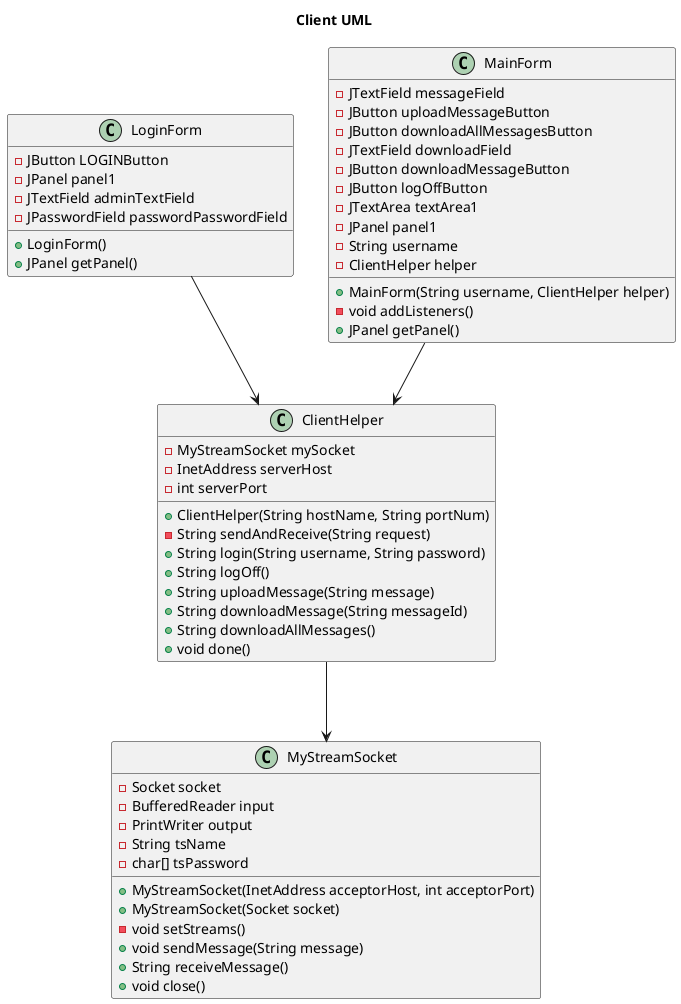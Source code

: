 @startuml

title "Client UML"

class LoginForm {
- JButton LOGINButton
- JPanel panel1
- JTextField adminTextField
- JPasswordField passwordPasswordField
+ LoginForm()
+ JPanel getPanel()
}

class MainForm {
- JTextField messageField
- JButton uploadMessageButton
- JButton downloadAllMessagesButton
- JTextField downloadField
- JButton downloadMessageButton
- JButton logOffButton
- JTextArea textArea1
- JPanel panel1
- String username
- ClientHelper helper
+ MainForm(String username, ClientHelper helper)
- void addListeners()
+ JPanel getPanel()
}

class ClientHelper {
- MyStreamSocket mySocket
- InetAddress serverHost
- int serverPort
+ ClientHelper(String hostName, String portNum)
- String sendAndReceive(String request)
+ String login(String username, String password)
+ String logOff()
+ String uploadMessage(String message)
+ String downloadMessage(String messageId)
+ String downloadAllMessages()
+ void done()
}

class MyStreamSocket {
- Socket socket
- BufferedReader input
- PrintWriter output
- String tsName
- char[] tsPassword
+ MyStreamSocket(InetAddress acceptorHost, int acceptorPort)
+ MyStreamSocket(Socket socket)
- void setStreams()
+ void sendMessage(String message)
+ String receiveMessage()
+ void close()
}



' Relationships
LoginForm --> ClientHelper
MainForm  --> ClientHelper
ClientHelper --> MyStreamSocket : ""

@enduml
